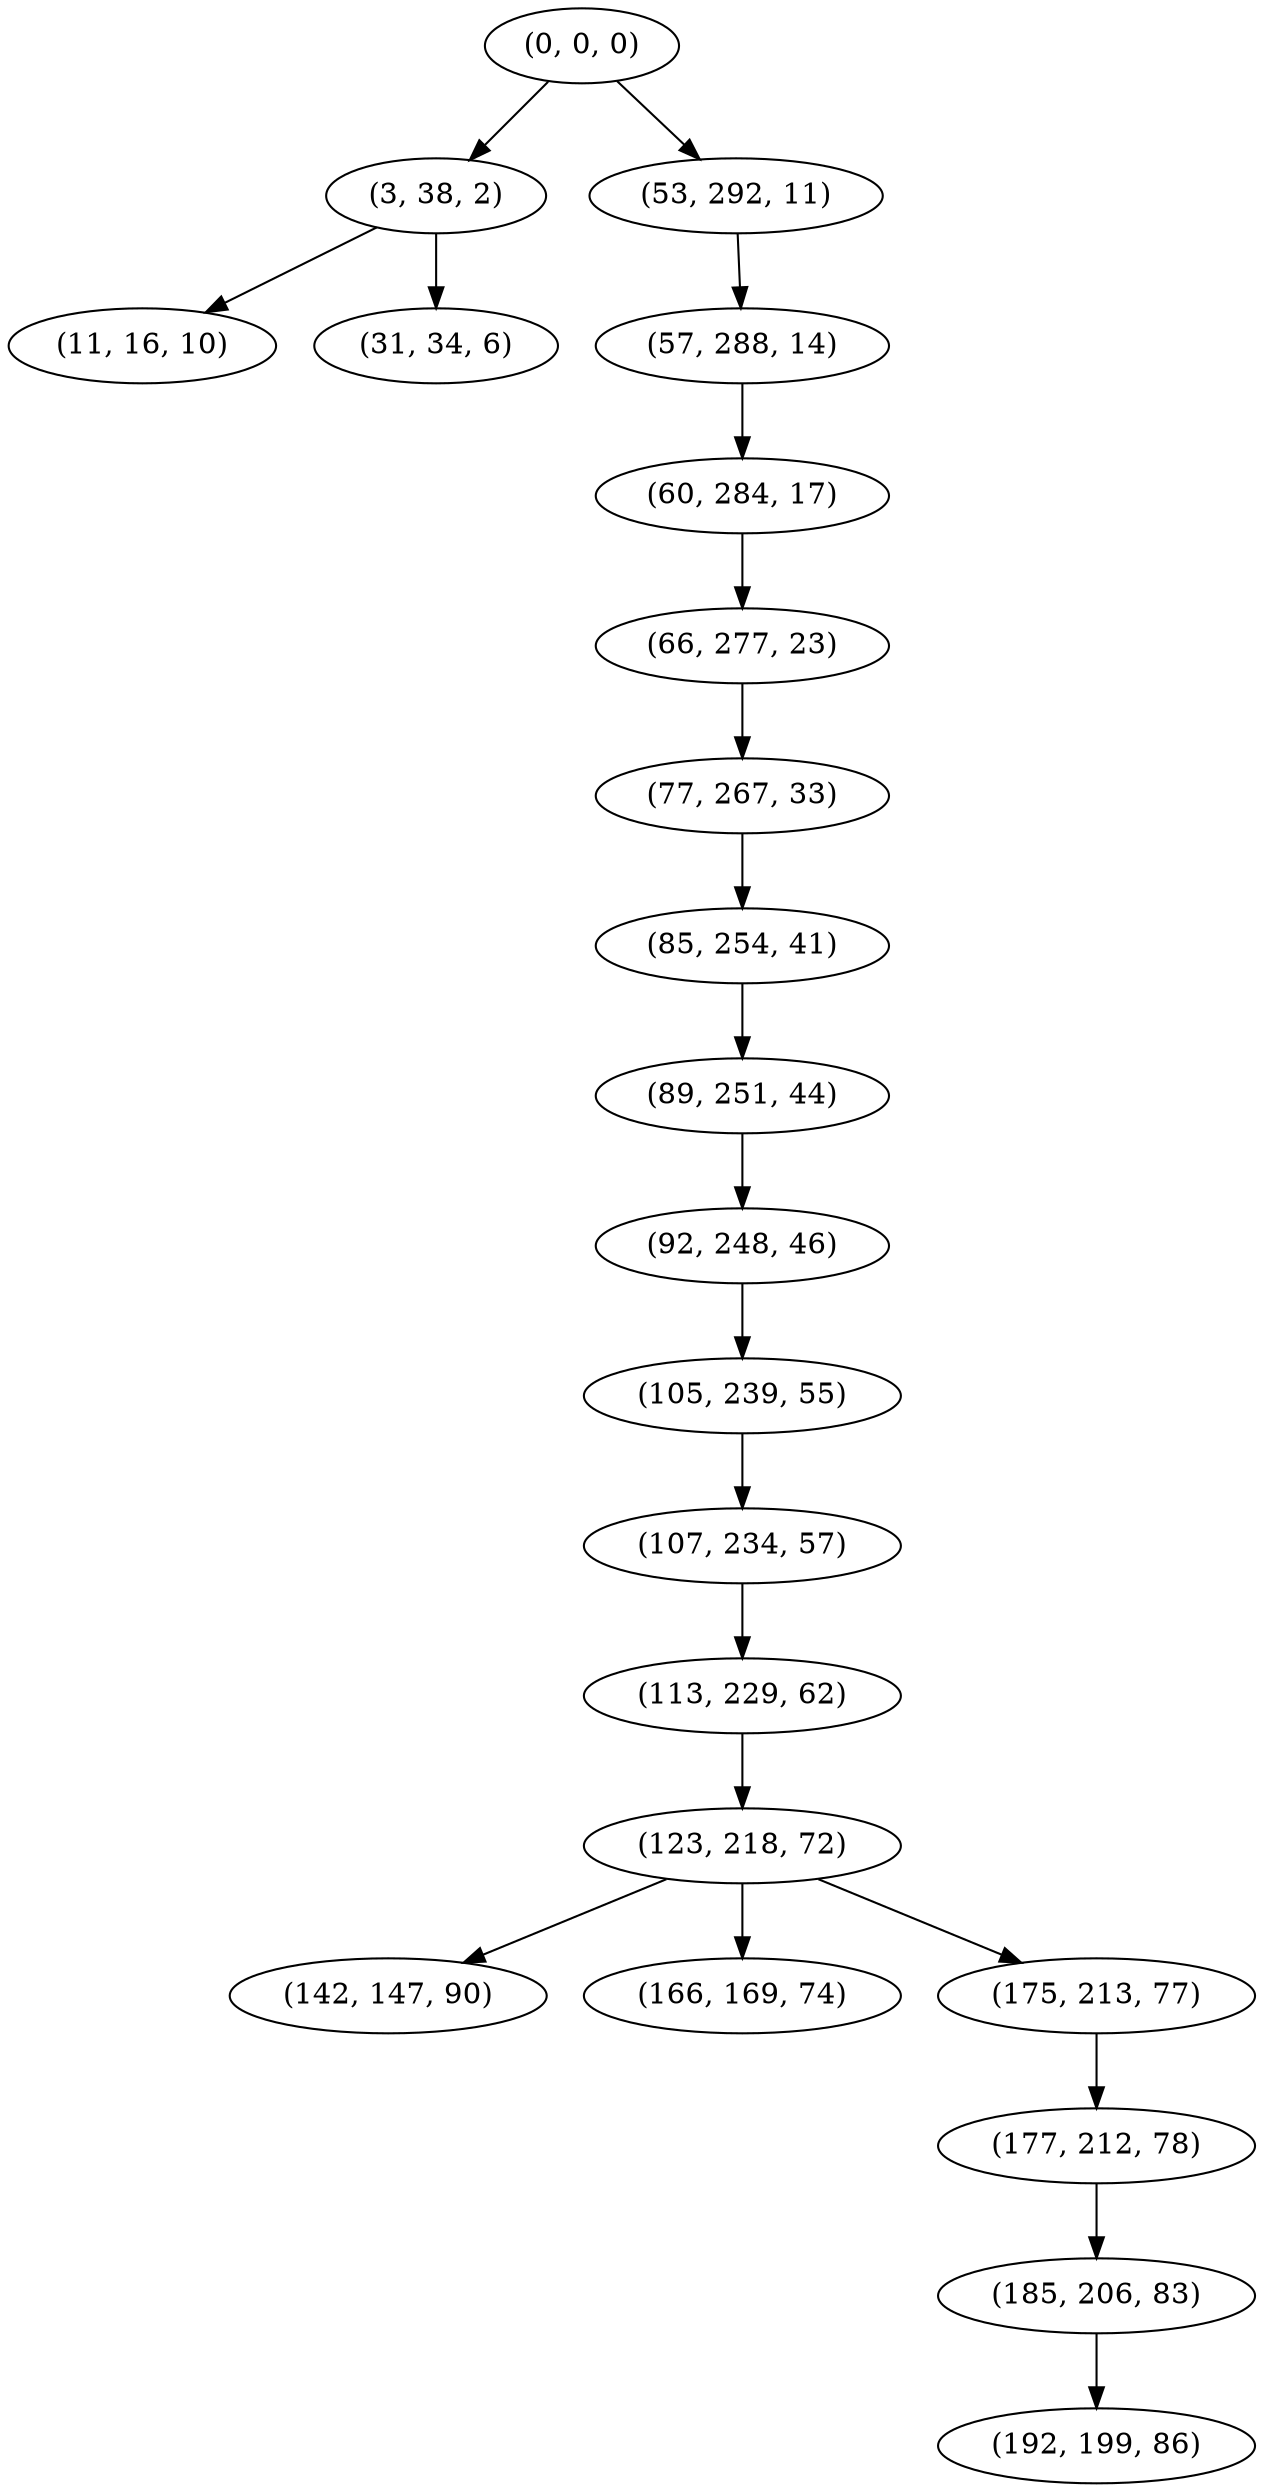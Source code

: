 digraph tree {
    "(0, 0, 0)";
    "(3, 38, 2)";
    "(11, 16, 10)";
    "(31, 34, 6)";
    "(53, 292, 11)";
    "(57, 288, 14)";
    "(60, 284, 17)";
    "(66, 277, 23)";
    "(77, 267, 33)";
    "(85, 254, 41)";
    "(89, 251, 44)";
    "(92, 248, 46)";
    "(105, 239, 55)";
    "(107, 234, 57)";
    "(113, 229, 62)";
    "(123, 218, 72)";
    "(142, 147, 90)";
    "(166, 169, 74)";
    "(175, 213, 77)";
    "(177, 212, 78)";
    "(185, 206, 83)";
    "(192, 199, 86)";
    "(0, 0, 0)" -> "(3, 38, 2)";
    "(0, 0, 0)" -> "(53, 292, 11)";
    "(3, 38, 2)" -> "(11, 16, 10)";
    "(3, 38, 2)" -> "(31, 34, 6)";
    "(53, 292, 11)" -> "(57, 288, 14)";
    "(57, 288, 14)" -> "(60, 284, 17)";
    "(60, 284, 17)" -> "(66, 277, 23)";
    "(66, 277, 23)" -> "(77, 267, 33)";
    "(77, 267, 33)" -> "(85, 254, 41)";
    "(85, 254, 41)" -> "(89, 251, 44)";
    "(89, 251, 44)" -> "(92, 248, 46)";
    "(92, 248, 46)" -> "(105, 239, 55)";
    "(105, 239, 55)" -> "(107, 234, 57)";
    "(107, 234, 57)" -> "(113, 229, 62)";
    "(113, 229, 62)" -> "(123, 218, 72)";
    "(123, 218, 72)" -> "(142, 147, 90)";
    "(123, 218, 72)" -> "(166, 169, 74)";
    "(123, 218, 72)" -> "(175, 213, 77)";
    "(175, 213, 77)" -> "(177, 212, 78)";
    "(177, 212, 78)" -> "(185, 206, 83)";
    "(185, 206, 83)" -> "(192, 199, 86)";
}
